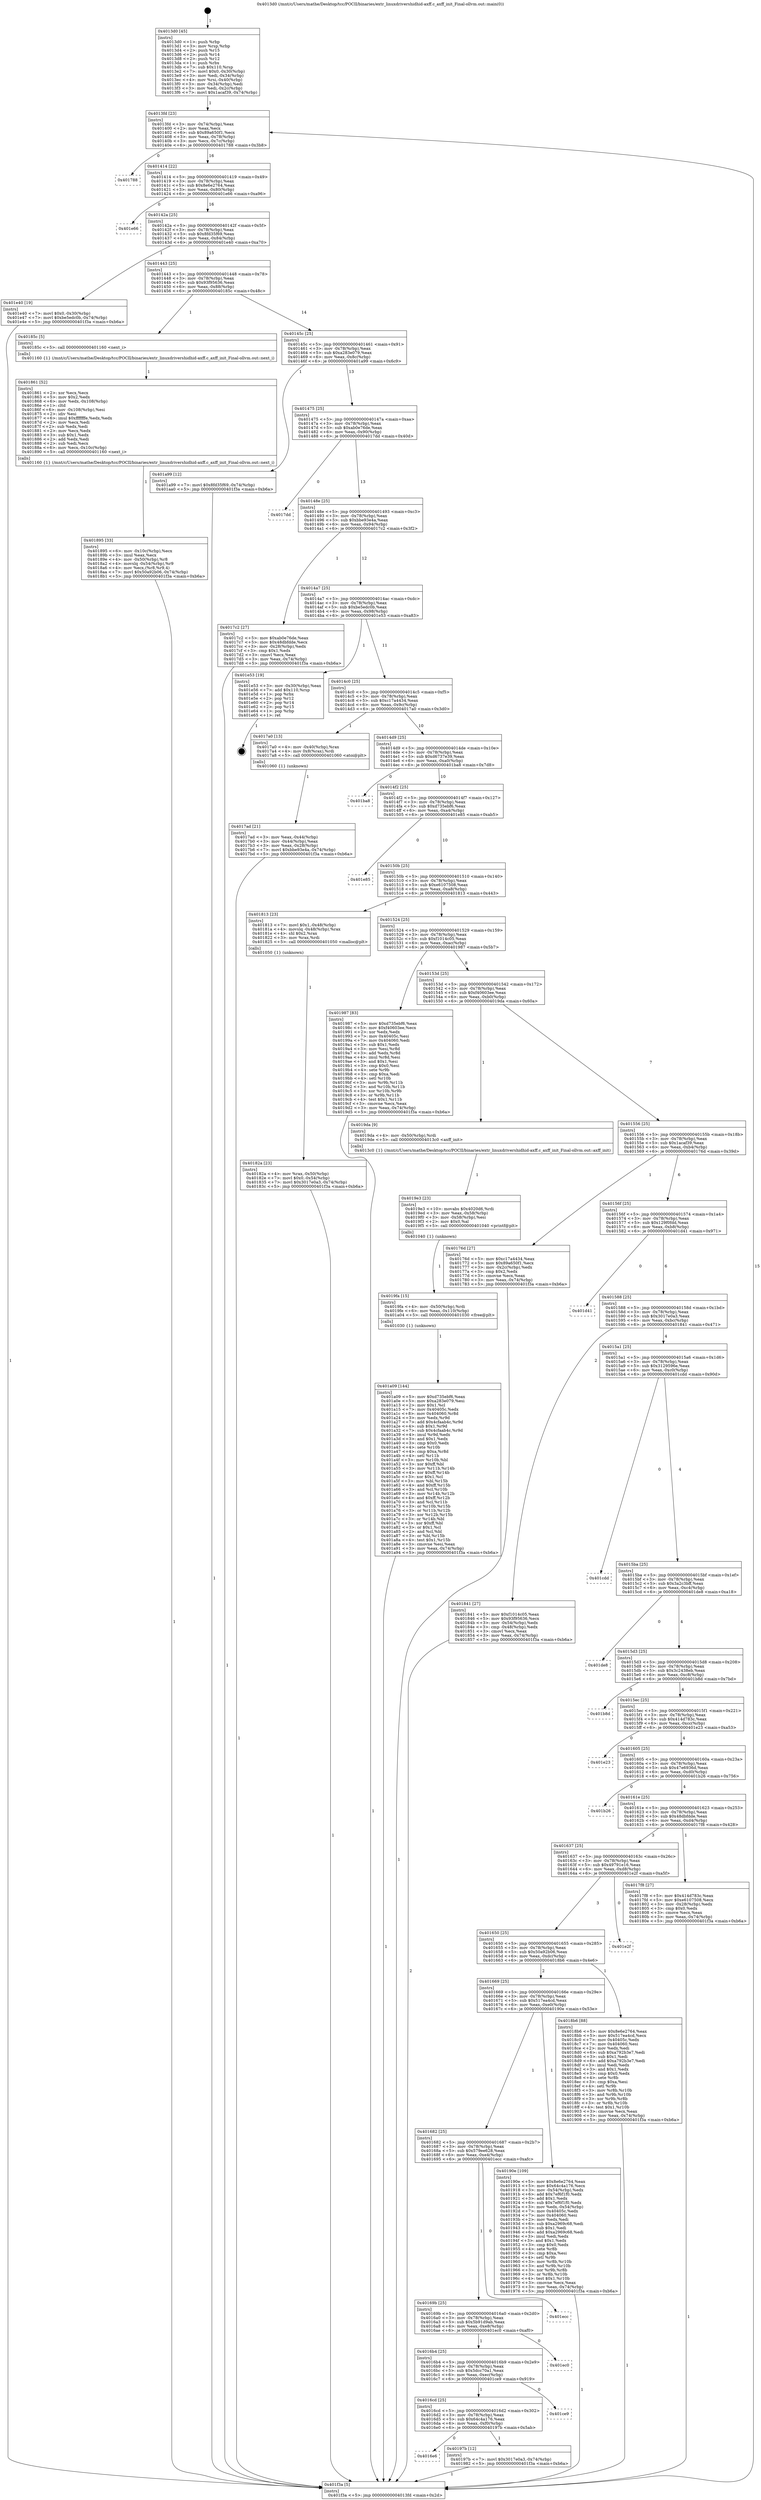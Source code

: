 digraph "0x4013d0" {
  label = "0x4013d0 (/mnt/c/Users/mathe/Desktop/tcc/POCII/binaries/extr_linuxdrivershidhid-axff.c_axff_init_Final-ollvm.out::main(0))"
  labelloc = "t"
  node[shape=record]

  Entry [label="",width=0.3,height=0.3,shape=circle,fillcolor=black,style=filled]
  "0x4013fd" [label="{
     0x4013fd [23]\l
     | [instrs]\l
     &nbsp;&nbsp;0x4013fd \<+3\>: mov -0x74(%rbp),%eax\l
     &nbsp;&nbsp;0x401400 \<+2\>: mov %eax,%ecx\l
     &nbsp;&nbsp;0x401402 \<+6\>: sub $0x89a650f1,%ecx\l
     &nbsp;&nbsp;0x401408 \<+3\>: mov %eax,-0x78(%rbp)\l
     &nbsp;&nbsp;0x40140b \<+3\>: mov %ecx,-0x7c(%rbp)\l
     &nbsp;&nbsp;0x40140e \<+6\>: je 0000000000401788 \<main+0x3b8\>\l
  }"]
  "0x401788" [label="{
     0x401788\l
  }", style=dashed]
  "0x401414" [label="{
     0x401414 [22]\l
     | [instrs]\l
     &nbsp;&nbsp;0x401414 \<+5\>: jmp 0000000000401419 \<main+0x49\>\l
     &nbsp;&nbsp;0x401419 \<+3\>: mov -0x78(%rbp),%eax\l
     &nbsp;&nbsp;0x40141c \<+5\>: sub $0x8e6e2764,%eax\l
     &nbsp;&nbsp;0x401421 \<+3\>: mov %eax,-0x80(%rbp)\l
     &nbsp;&nbsp;0x401424 \<+6\>: je 0000000000401e66 \<main+0xa96\>\l
  }"]
  Exit [label="",width=0.3,height=0.3,shape=circle,fillcolor=black,style=filled,peripheries=2]
  "0x401e66" [label="{
     0x401e66\l
  }", style=dashed]
  "0x40142a" [label="{
     0x40142a [25]\l
     | [instrs]\l
     &nbsp;&nbsp;0x40142a \<+5\>: jmp 000000000040142f \<main+0x5f\>\l
     &nbsp;&nbsp;0x40142f \<+3\>: mov -0x78(%rbp),%eax\l
     &nbsp;&nbsp;0x401432 \<+5\>: sub $0x8fd35f69,%eax\l
     &nbsp;&nbsp;0x401437 \<+6\>: mov %eax,-0x84(%rbp)\l
     &nbsp;&nbsp;0x40143d \<+6\>: je 0000000000401e40 \<main+0xa70\>\l
  }"]
  "0x401a09" [label="{
     0x401a09 [144]\l
     | [instrs]\l
     &nbsp;&nbsp;0x401a09 \<+5\>: mov $0xd735ebf6,%eax\l
     &nbsp;&nbsp;0x401a0e \<+5\>: mov $0xa283e079,%esi\l
     &nbsp;&nbsp;0x401a13 \<+2\>: mov $0x1,%cl\l
     &nbsp;&nbsp;0x401a15 \<+7\>: mov 0x40405c,%edx\l
     &nbsp;&nbsp;0x401a1c \<+8\>: mov 0x404060,%r8d\l
     &nbsp;&nbsp;0x401a24 \<+3\>: mov %edx,%r9d\l
     &nbsp;&nbsp;0x401a27 \<+7\>: add $0x4cfaab4c,%r9d\l
     &nbsp;&nbsp;0x401a2e \<+4\>: sub $0x1,%r9d\l
     &nbsp;&nbsp;0x401a32 \<+7\>: sub $0x4cfaab4c,%r9d\l
     &nbsp;&nbsp;0x401a39 \<+4\>: imul %r9d,%edx\l
     &nbsp;&nbsp;0x401a3d \<+3\>: and $0x1,%edx\l
     &nbsp;&nbsp;0x401a40 \<+3\>: cmp $0x0,%edx\l
     &nbsp;&nbsp;0x401a43 \<+4\>: sete %r10b\l
     &nbsp;&nbsp;0x401a47 \<+4\>: cmp $0xa,%r8d\l
     &nbsp;&nbsp;0x401a4b \<+4\>: setl %r11b\l
     &nbsp;&nbsp;0x401a4f \<+3\>: mov %r10b,%bl\l
     &nbsp;&nbsp;0x401a52 \<+3\>: xor $0xff,%bl\l
     &nbsp;&nbsp;0x401a55 \<+3\>: mov %r11b,%r14b\l
     &nbsp;&nbsp;0x401a58 \<+4\>: xor $0xff,%r14b\l
     &nbsp;&nbsp;0x401a5c \<+3\>: xor $0x1,%cl\l
     &nbsp;&nbsp;0x401a5f \<+3\>: mov %bl,%r15b\l
     &nbsp;&nbsp;0x401a62 \<+4\>: and $0xff,%r15b\l
     &nbsp;&nbsp;0x401a66 \<+3\>: and %cl,%r10b\l
     &nbsp;&nbsp;0x401a69 \<+3\>: mov %r14b,%r12b\l
     &nbsp;&nbsp;0x401a6c \<+4\>: and $0xff,%r12b\l
     &nbsp;&nbsp;0x401a70 \<+3\>: and %cl,%r11b\l
     &nbsp;&nbsp;0x401a73 \<+3\>: or %r10b,%r15b\l
     &nbsp;&nbsp;0x401a76 \<+3\>: or %r11b,%r12b\l
     &nbsp;&nbsp;0x401a79 \<+3\>: xor %r12b,%r15b\l
     &nbsp;&nbsp;0x401a7c \<+3\>: or %r14b,%bl\l
     &nbsp;&nbsp;0x401a7f \<+3\>: xor $0xff,%bl\l
     &nbsp;&nbsp;0x401a82 \<+3\>: or $0x1,%cl\l
     &nbsp;&nbsp;0x401a85 \<+2\>: and %cl,%bl\l
     &nbsp;&nbsp;0x401a87 \<+3\>: or %bl,%r15b\l
     &nbsp;&nbsp;0x401a8a \<+4\>: test $0x1,%r15b\l
     &nbsp;&nbsp;0x401a8e \<+3\>: cmovne %esi,%eax\l
     &nbsp;&nbsp;0x401a91 \<+3\>: mov %eax,-0x74(%rbp)\l
     &nbsp;&nbsp;0x401a94 \<+5\>: jmp 0000000000401f3a \<main+0xb6a\>\l
  }"]
  "0x401e40" [label="{
     0x401e40 [19]\l
     | [instrs]\l
     &nbsp;&nbsp;0x401e40 \<+7\>: movl $0x0,-0x30(%rbp)\l
     &nbsp;&nbsp;0x401e47 \<+7\>: movl $0xbe5edc0b,-0x74(%rbp)\l
     &nbsp;&nbsp;0x401e4e \<+5\>: jmp 0000000000401f3a \<main+0xb6a\>\l
  }"]
  "0x401443" [label="{
     0x401443 [25]\l
     | [instrs]\l
     &nbsp;&nbsp;0x401443 \<+5\>: jmp 0000000000401448 \<main+0x78\>\l
     &nbsp;&nbsp;0x401448 \<+3\>: mov -0x78(%rbp),%eax\l
     &nbsp;&nbsp;0x40144b \<+5\>: sub $0x93f95636,%eax\l
     &nbsp;&nbsp;0x401450 \<+6\>: mov %eax,-0x88(%rbp)\l
     &nbsp;&nbsp;0x401456 \<+6\>: je 000000000040185c \<main+0x48c\>\l
  }"]
  "0x4019fa" [label="{
     0x4019fa [15]\l
     | [instrs]\l
     &nbsp;&nbsp;0x4019fa \<+4\>: mov -0x50(%rbp),%rdi\l
     &nbsp;&nbsp;0x4019fe \<+6\>: mov %eax,-0x110(%rbp)\l
     &nbsp;&nbsp;0x401a04 \<+5\>: call 0000000000401030 \<free@plt\>\l
     | [calls]\l
     &nbsp;&nbsp;0x401030 \{1\} (unknown)\l
  }"]
  "0x40185c" [label="{
     0x40185c [5]\l
     | [instrs]\l
     &nbsp;&nbsp;0x40185c \<+5\>: call 0000000000401160 \<next_i\>\l
     | [calls]\l
     &nbsp;&nbsp;0x401160 \{1\} (/mnt/c/Users/mathe/Desktop/tcc/POCII/binaries/extr_linuxdrivershidhid-axff.c_axff_init_Final-ollvm.out::next_i)\l
  }"]
  "0x40145c" [label="{
     0x40145c [25]\l
     | [instrs]\l
     &nbsp;&nbsp;0x40145c \<+5\>: jmp 0000000000401461 \<main+0x91\>\l
     &nbsp;&nbsp;0x401461 \<+3\>: mov -0x78(%rbp),%eax\l
     &nbsp;&nbsp;0x401464 \<+5\>: sub $0xa283e079,%eax\l
     &nbsp;&nbsp;0x401469 \<+6\>: mov %eax,-0x8c(%rbp)\l
     &nbsp;&nbsp;0x40146f \<+6\>: je 0000000000401a99 \<main+0x6c9\>\l
  }"]
  "0x4019e3" [label="{
     0x4019e3 [23]\l
     | [instrs]\l
     &nbsp;&nbsp;0x4019e3 \<+10\>: movabs $0x4020d6,%rdi\l
     &nbsp;&nbsp;0x4019ed \<+3\>: mov %eax,-0x58(%rbp)\l
     &nbsp;&nbsp;0x4019f0 \<+3\>: mov -0x58(%rbp),%esi\l
     &nbsp;&nbsp;0x4019f3 \<+2\>: mov $0x0,%al\l
     &nbsp;&nbsp;0x4019f5 \<+5\>: call 0000000000401040 \<printf@plt\>\l
     | [calls]\l
     &nbsp;&nbsp;0x401040 \{1\} (unknown)\l
  }"]
  "0x401a99" [label="{
     0x401a99 [12]\l
     | [instrs]\l
     &nbsp;&nbsp;0x401a99 \<+7\>: movl $0x8fd35f69,-0x74(%rbp)\l
     &nbsp;&nbsp;0x401aa0 \<+5\>: jmp 0000000000401f3a \<main+0xb6a\>\l
  }"]
  "0x401475" [label="{
     0x401475 [25]\l
     | [instrs]\l
     &nbsp;&nbsp;0x401475 \<+5\>: jmp 000000000040147a \<main+0xaa\>\l
     &nbsp;&nbsp;0x40147a \<+3\>: mov -0x78(%rbp),%eax\l
     &nbsp;&nbsp;0x40147d \<+5\>: sub $0xab0e76de,%eax\l
     &nbsp;&nbsp;0x401482 \<+6\>: mov %eax,-0x90(%rbp)\l
     &nbsp;&nbsp;0x401488 \<+6\>: je 00000000004017dd \<main+0x40d\>\l
  }"]
  "0x4016e6" [label="{
     0x4016e6\l
  }", style=dashed]
  "0x4017dd" [label="{
     0x4017dd\l
  }", style=dashed]
  "0x40148e" [label="{
     0x40148e [25]\l
     | [instrs]\l
     &nbsp;&nbsp;0x40148e \<+5\>: jmp 0000000000401493 \<main+0xc3\>\l
     &nbsp;&nbsp;0x401493 \<+3\>: mov -0x78(%rbp),%eax\l
     &nbsp;&nbsp;0x401496 \<+5\>: sub $0xbbe93e4a,%eax\l
     &nbsp;&nbsp;0x40149b \<+6\>: mov %eax,-0x94(%rbp)\l
     &nbsp;&nbsp;0x4014a1 \<+6\>: je 00000000004017c2 \<main+0x3f2\>\l
  }"]
  "0x40197b" [label="{
     0x40197b [12]\l
     | [instrs]\l
     &nbsp;&nbsp;0x40197b \<+7\>: movl $0x3017e0a3,-0x74(%rbp)\l
     &nbsp;&nbsp;0x401982 \<+5\>: jmp 0000000000401f3a \<main+0xb6a\>\l
  }"]
  "0x4017c2" [label="{
     0x4017c2 [27]\l
     | [instrs]\l
     &nbsp;&nbsp;0x4017c2 \<+5\>: mov $0xab0e76de,%eax\l
     &nbsp;&nbsp;0x4017c7 \<+5\>: mov $0x48dbfdde,%ecx\l
     &nbsp;&nbsp;0x4017cc \<+3\>: mov -0x28(%rbp),%edx\l
     &nbsp;&nbsp;0x4017cf \<+3\>: cmp $0x1,%edx\l
     &nbsp;&nbsp;0x4017d2 \<+3\>: cmovl %ecx,%eax\l
     &nbsp;&nbsp;0x4017d5 \<+3\>: mov %eax,-0x74(%rbp)\l
     &nbsp;&nbsp;0x4017d8 \<+5\>: jmp 0000000000401f3a \<main+0xb6a\>\l
  }"]
  "0x4014a7" [label="{
     0x4014a7 [25]\l
     | [instrs]\l
     &nbsp;&nbsp;0x4014a7 \<+5\>: jmp 00000000004014ac \<main+0xdc\>\l
     &nbsp;&nbsp;0x4014ac \<+3\>: mov -0x78(%rbp),%eax\l
     &nbsp;&nbsp;0x4014af \<+5\>: sub $0xbe5edc0b,%eax\l
     &nbsp;&nbsp;0x4014b4 \<+6\>: mov %eax,-0x98(%rbp)\l
     &nbsp;&nbsp;0x4014ba \<+6\>: je 0000000000401e53 \<main+0xa83\>\l
  }"]
  "0x4016cd" [label="{
     0x4016cd [25]\l
     | [instrs]\l
     &nbsp;&nbsp;0x4016cd \<+5\>: jmp 00000000004016d2 \<main+0x302\>\l
     &nbsp;&nbsp;0x4016d2 \<+3\>: mov -0x78(%rbp),%eax\l
     &nbsp;&nbsp;0x4016d5 \<+5\>: sub $0x64c4a176,%eax\l
     &nbsp;&nbsp;0x4016da \<+6\>: mov %eax,-0xf0(%rbp)\l
     &nbsp;&nbsp;0x4016e0 \<+6\>: je 000000000040197b \<main+0x5ab\>\l
  }"]
  "0x401e53" [label="{
     0x401e53 [19]\l
     | [instrs]\l
     &nbsp;&nbsp;0x401e53 \<+3\>: mov -0x30(%rbp),%eax\l
     &nbsp;&nbsp;0x401e56 \<+7\>: add $0x110,%rsp\l
     &nbsp;&nbsp;0x401e5d \<+1\>: pop %rbx\l
     &nbsp;&nbsp;0x401e5e \<+2\>: pop %r12\l
     &nbsp;&nbsp;0x401e60 \<+2\>: pop %r14\l
     &nbsp;&nbsp;0x401e62 \<+2\>: pop %r15\l
     &nbsp;&nbsp;0x401e64 \<+1\>: pop %rbp\l
     &nbsp;&nbsp;0x401e65 \<+1\>: ret\l
  }"]
  "0x4014c0" [label="{
     0x4014c0 [25]\l
     | [instrs]\l
     &nbsp;&nbsp;0x4014c0 \<+5\>: jmp 00000000004014c5 \<main+0xf5\>\l
     &nbsp;&nbsp;0x4014c5 \<+3\>: mov -0x78(%rbp),%eax\l
     &nbsp;&nbsp;0x4014c8 \<+5\>: sub $0xc17a4434,%eax\l
     &nbsp;&nbsp;0x4014cd \<+6\>: mov %eax,-0x9c(%rbp)\l
     &nbsp;&nbsp;0x4014d3 \<+6\>: je 00000000004017a0 \<main+0x3d0\>\l
  }"]
  "0x401ce9" [label="{
     0x401ce9\l
  }", style=dashed]
  "0x4017a0" [label="{
     0x4017a0 [13]\l
     | [instrs]\l
     &nbsp;&nbsp;0x4017a0 \<+4\>: mov -0x40(%rbp),%rax\l
     &nbsp;&nbsp;0x4017a4 \<+4\>: mov 0x8(%rax),%rdi\l
     &nbsp;&nbsp;0x4017a8 \<+5\>: call 0000000000401060 \<atoi@plt\>\l
     | [calls]\l
     &nbsp;&nbsp;0x401060 \{1\} (unknown)\l
  }"]
  "0x4014d9" [label="{
     0x4014d9 [25]\l
     | [instrs]\l
     &nbsp;&nbsp;0x4014d9 \<+5\>: jmp 00000000004014de \<main+0x10e\>\l
     &nbsp;&nbsp;0x4014de \<+3\>: mov -0x78(%rbp),%eax\l
     &nbsp;&nbsp;0x4014e1 \<+5\>: sub $0xd6737e39,%eax\l
     &nbsp;&nbsp;0x4014e6 \<+6\>: mov %eax,-0xa0(%rbp)\l
     &nbsp;&nbsp;0x4014ec \<+6\>: je 0000000000401ba8 \<main+0x7d8\>\l
  }"]
  "0x4016b4" [label="{
     0x4016b4 [25]\l
     | [instrs]\l
     &nbsp;&nbsp;0x4016b4 \<+5\>: jmp 00000000004016b9 \<main+0x2e9\>\l
     &nbsp;&nbsp;0x4016b9 \<+3\>: mov -0x78(%rbp),%eax\l
     &nbsp;&nbsp;0x4016bc \<+5\>: sub $0x5dcc70a1,%eax\l
     &nbsp;&nbsp;0x4016c1 \<+6\>: mov %eax,-0xec(%rbp)\l
     &nbsp;&nbsp;0x4016c7 \<+6\>: je 0000000000401ce9 \<main+0x919\>\l
  }"]
  "0x401ba8" [label="{
     0x401ba8\l
  }", style=dashed]
  "0x4014f2" [label="{
     0x4014f2 [25]\l
     | [instrs]\l
     &nbsp;&nbsp;0x4014f2 \<+5\>: jmp 00000000004014f7 \<main+0x127\>\l
     &nbsp;&nbsp;0x4014f7 \<+3\>: mov -0x78(%rbp),%eax\l
     &nbsp;&nbsp;0x4014fa \<+5\>: sub $0xd735ebf6,%eax\l
     &nbsp;&nbsp;0x4014ff \<+6\>: mov %eax,-0xa4(%rbp)\l
     &nbsp;&nbsp;0x401505 \<+6\>: je 0000000000401e85 \<main+0xab5\>\l
  }"]
  "0x401ec0" [label="{
     0x401ec0\l
  }", style=dashed]
  "0x401e85" [label="{
     0x401e85\l
  }", style=dashed]
  "0x40150b" [label="{
     0x40150b [25]\l
     | [instrs]\l
     &nbsp;&nbsp;0x40150b \<+5\>: jmp 0000000000401510 \<main+0x140\>\l
     &nbsp;&nbsp;0x401510 \<+3\>: mov -0x78(%rbp),%eax\l
     &nbsp;&nbsp;0x401513 \<+5\>: sub $0xe6107508,%eax\l
     &nbsp;&nbsp;0x401518 \<+6\>: mov %eax,-0xa8(%rbp)\l
     &nbsp;&nbsp;0x40151e \<+6\>: je 0000000000401813 \<main+0x443\>\l
  }"]
  "0x40169b" [label="{
     0x40169b [25]\l
     | [instrs]\l
     &nbsp;&nbsp;0x40169b \<+5\>: jmp 00000000004016a0 \<main+0x2d0\>\l
     &nbsp;&nbsp;0x4016a0 \<+3\>: mov -0x78(%rbp),%eax\l
     &nbsp;&nbsp;0x4016a3 \<+5\>: sub $0x5b91d9ab,%eax\l
     &nbsp;&nbsp;0x4016a8 \<+6\>: mov %eax,-0xe8(%rbp)\l
     &nbsp;&nbsp;0x4016ae \<+6\>: je 0000000000401ec0 \<main+0xaf0\>\l
  }"]
  "0x401813" [label="{
     0x401813 [23]\l
     | [instrs]\l
     &nbsp;&nbsp;0x401813 \<+7\>: movl $0x1,-0x48(%rbp)\l
     &nbsp;&nbsp;0x40181a \<+4\>: movslq -0x48(%rbp),%rax\l
     &nbsp;&nbsp;0x40181e \<+4\>: shl $0x2,%rax\l
     &nbsp;&nbsp;0x401822 \<+3\>: mov %rax,%rdi\l
     &nbsp;&nbsp;0x401825 \<+5\>: call 0000000000401050 \<malloc@plt\>\l
     | [calls]\l
     &nbsp;&nbsp;0x401050 \{1\} (unknown)\l
  }"]
  "0x401524" [label="{
     0x401524 [25]\l
     | [instrs]\l
     &nbsp;&nbsp;0x401524 \<+5\>: jmp 0000000000401529 \<main+0x159\>\l
     &nbsp;&nbsp;0x401529 \<+3\>: mov -0x78(%rbp),%eax\l
     &nbsp;&nbsp;0x40152c \<+5\>: sub $0xf1014c05,%eax\l
     &nbsp;&nbsp;0x401531 \<+6\>: mov %eax,-0xac(%rbp)\l
     &nbsp;&nbsp;0x401537 \<+6\>: je 0000000000401987 \<main+0x5b7\>\l
  }"]
  "0x401ecc" [label="{
     0x401ecc\l
  }", style=dashed]
  "0x401987" [label="{
     0x401987 [83]\l
     | [instrs]\l
     &nbsp;&nbsp;0x401987 \<+5\>: mov $0xd735ebf6,%eax\l
     &nbsp;&nbsp;0x40198c \<+5\>: mov $0xf40603ee,%ecx\l
     &nbsp;&nbsp;0x401991 \<+2\>: xor %edx,%edx\l
     &nbsp;&nbsp;0x401993 \<+7\>: mov 0x40405c,%esi\l
     &nbsp;&nbsp;0x40199a \<+7\>: mov 0x404060,%edi\l
     &nbsp;&nbsp;0x4019a1 \<+3\>: sub $0x1,%edx\l
     &nbsp;&nbsp;0x4019a4 \<+3\>: mov %esi,%r8d\l
     &nbsp;&nbsp;0x4019a7 \<+3\>: add %edx,%r8d\l
     &nbsp;&nbsp;0x4019aa \<+4\>: imul %r8d,%esi\l
     &nbsp;&nbsp;0x4019ae \<+3\>: and $0x1,%esi\l
     &nbsp;&nbsp;0x4019b1 \<+3\>: cmp $0x0,%esi\l
     &nbsp;&nbsp;0x4019b4 \<+4\>: sete %r9b\l
     &nbsp;&nbsp;0x4019b8 \<+3\>: cmp $0xa,%edi\l
     &nbsp;&nbsp;0x4019bb \<+4\>: setl %r10b\l
     &nbsp;&nbsp;0x4019bf \<+3\>: mov %r9b,%r11b\l
     &nbsp;&nbsp;0x4019c2 \<+3\>: and %r10b,%r11b\l
     &nbsp;&nbsp;0x4019c5 \<+3\>: xor %r10b,%r9b\l
     &nbsp;&nbsp;0x4019c8 \<+3\>: or %r9b,%r11b\l
     &nbsp;&nbsp;0x4019cb \<+4\>: test $0x1,%r11b\l
     &nbsp;&nbsp;0x4019cf \<+3\>: cmovne %ecx,%eax\l
     &nbsp;&nbsp;0x4019d2 \<+3\>: mov %eax,-0x74(%rbp)\l
     &nbsp;&nbsp;0x4019d5 \<+5\>: jmp 0000000000401f3a \<main+0xb6a\>\l
  }"]
  "0x40153d" [label="{
     0x40153d [25]\l
     | [instrs]\l
     &nbsp;&nbsp;0x40153d \<+5\>: jmp 0000000000401542 \<main+0x172\>\l
     &nbsp;&nbsp;0x401542 \<+3\>: mov -0x78(%rbp),%eax\l
     &nbsp;&nbsp;0x401545 \<+5\>: sub $0xf40603ee,%eax\l
     &nbsp;&nbsp;0x40154a \<+6\>: mov %eax,-0xb0(%rbp)\l
     &nbsp;&nbsp;0x401550 \<+6\>: je 00000000004019da \<main+0x60a\>\l
  }"]
  "0x401682" [label="{
     0x401682 [25]\l
     | [instrs]\l
     &nbsp;&nbsp;0x401682 \<+5\>: jmp 0000000000401687 \<main+0x2b7\>\l
     &nbsp;&nbsp;0x401687 \<+3\>: mov -0x78(%rbp),%eax\l
     &nbsp;&nbsp;0x40168a \<+5\>: sub $0x579ee628,%eax\l
     &nbsp;&nbsp;0x40168f \<+6\>: mov %eax,-0xe4(%rbp)\l
     &nbsp;&nbsp;0x401695 \<+6\>: je 0000000000401ecc \<main+0xafc\>\l
  }"]
  "0x4019da" [label="{
     0x4019da [9]\l
     | [instrs]\l
     &nbsp;&nbsp;0x4019da \<+4\>: mov -0x50(%rbp),%rdi\l
     &nbsp;&nbsp;0x4019de \<+5\>: call 00000000004013c0 \<axff_init\>\l
     | [calls]\l
     &nbsp;&nbsp;0x4013c0 \{1\} (/mnt/c/Users/mathe/Desktop/tcc/POCII/binaries/extr_linuxdrivershidhid-axff.c_axff_init_Final-ollvm.out::axff_init)\l
  }"]
  "0x401556" [label="{
     0x401556 [25]\l
     | [instrs]\l
     &nbsp;&nbsp;0x401556 \<+5\>: jmp 000000000040155b \<main+0x18b\>\l
     &nbsp;&nbsp;0x40155b \<+3\>: mov -0x78(%rbp),%eax\l
     &nbsp;&nbsp;0x40155e \<+5\>: sub $0x1acaf39,%eax\l
     &nbsp;&nbsp;0x401563 \<+6\>: mov %eax,-0xb4(%rbp)\l
     &nbsp;&nbsp;0x401569 \<+6\>: je 000000000040176d \<main+0x39d\>\l
  }"]
  "0x40190e" [label="{
     0x40190e [109]\l
     | [instrs]\l
     &nbsp;&nbsp;0x40190e \<+5\>: mov $0x8e6e2764,%eax\l
     &nbsp;&nbsp;0x401913 \<+5\>: mov $0x64c4a176,%ecx\l
     &nbsp;&nbsp;0x401918 \<+3\>: mov -0x54(%rbp),%edx\l
     &nbsp;&nbsp;0x40191b \<+6\>: add $0x7ef6f1f0,%edx\l
     &nbsp;&nbsp;0x401921 \<+3\>: add $0x1,%edx\l
     &nbsp;&nbsp;0x401924 \<+6\>: sub $0x7ef6f1f0,%edx\l
     &nbsp;&nbsp;0x40192a \<+3\>: mov %edx,-0x54(%rbp)\l
     &nbsp;&nbsp;0x40192d \<+7\>: mov 0x40405c,%edx\l
     &nbsp;&nbsp;0x401934 \<+7\>: mov 0x404060,%esi\l
     &nbsp;&nbsp;0x40193b \<+2\>: mov %edx,%edi\l
     &nbsp;&nbsp;0x40193d \<+6\>: sub $0xa2969c68,%edi\l
     &nbsp;&nbsp;0x401943 \<+3\>: sub $0x1,%edi\l
     &nbsp;&nbsp;0x401946 \<+6\>: add $0xa2969c68,%edi\l
     &nbsp;&nbsp;0x40194c \<+3\>: imul %edi,%edx\l
     &nbsp;&nbsp;0x40194f \<+3\>: and $0x1,%edx\l
     &nbsp;&nbsp;0x401952 \<+3\>: cmp $0x0,%edx\l
     &nbsp;&nbsp;0x401955 \<+4\>: sete %r8b\l
     &nbsp;&nbsp;0x401959 \<+3\>: cmp $0xa,%esi\l
     &nbsp;&nbsp;0x40195c \<+4\>: setl %r9b\l
     &nbsp;&nbsp;0x401960 \<+3\>: mov %r8b,%r10b\l
     &nbsp;&nbsp;0x401963 \<+3\>: and %r9b,%r10b\l
     &nbsp;&nbsp;0x401966 \<+3\>: xor %r9b,%r8b\l
     &nbsp;&nbsp;0x401969 \<+3\>: or %r8b,%r10b\l
     &nbsp;&nbsp;0x40196c \<+4\>: test $0x1,%r10b\l
     &nbsp;&nbsp;0x401970 \<+3\>: cmovne %ecx,%eax\l
     &nbsp;&nbsp;0x401973 \<+3\>: mov %eax,-0x74(%rbp)\l
     &nbsp;&nbsp;0x401976 \<+5\>: jmp 0000000000401f3a \<main+0xb6a\>\l
  }"]
  "0x40176d" [label="{
     0x40176d [27]\l
     | [instrs]\l
     &nbsp;&nbsp;0x40176d \<+5\>: mov $0xc17a4434,%eax\l
     &nbsp;&nbsp;0x401772 \<+5\>: mov $0x89a650f1,%ecx\l
     &nbsp;&nbsp;0x401777 \<+3\>: mov -0x2c(%rbp),%edx\l
     &nbsp;&nbsp;0x40177a \<+3\>: cmp $0x2,%edx\l
     &nbsp;&nbsp;0x40177d \<+3\>: cmovne %ecx,%eax\l
     &nbsp;&nbsp;0x401780 \<+3\>: mov %eax,-0x74(%rbp)\l
     &nbsp;&nbsp;0x401783 \<+5\>: jmp 0000000000401f3a \<main+0xb6a\>\l
  }"]
  "0x40156f" [label="{
     0x40156f [25]\l
     | [instrs]\l
     &nbsp;&nbsp;0x40156f \<+5\>: jmp 0000000000401574 \<main+0x1a4\>\l
     &nbsp;&nbsp;0x401574 \<+3\>: mov -0x78(%rbp),%eax\l
     &nbsp;&nbsp;0x401577 \<+5\>: sub $0x129f0fdd,%eax\l
     &nbsp;&nbsp;0x40157c \<+6\>: mov %eax,-0xb8(%rbp)\l
     &nbsp;&nbsp;0x401582 \<+6\>: je 0000000000401d41 \<main+0x971\>\l
  }"]
  "0x401f3a" [label="{
     0x401f3a [5]\l
     | [instrs]\l
     &nbsp;&nbsp;0x401f3a \<+5\>: jmp 00000000004013fd \<main+0x2d\>\l
  }"]
  "0x4013d0" [label="{
     0x4013d0 [45]\l
     | [instrs]\l
     &nbsp;&nbsp;0x4013d0 \<+1\>: push %rbp\l
     &nbsp;&nbsp;0x4013d1 \<+3\>: mov %rsp,%rbp\l
     &nbsp;&nbsp;0x4013d4 \<+2\>: push %r15\l
     &nbsp;&nbsp;0x4013d6 \<+2\>: push %r14\l
     &nbsp;&nbsp;0x4013d8 \<+2\>: push %r12\l
     &nbsp;&nbsp;0x4013da \<+1\>: push %rbx\l
     &nbsp;&nbsp;0x4013db \<+7\>: sub $0x110,%rsp\l
     &nbsp;&nbsp;0x4013e2 \<+7\>: movl $0x0,-0x30(%rbp)\l
     &nbsp;&nbsp;0x4013e9 \<+3\>: mov %edi,-0x34(%rbp)\l
     &nbsp;&nbsp;0x4013ec \<+4\>: mov %rsi,-0x40(%rbp)\l
     &nbsp;&nbsp;0x4013f0 \<+3\>: mov -0x34(%rbp),%edi\l
     &nbsp;&nbsp;0x4013f3 \<+3\>: mov %edi,-0x2c(%rbp)\l
     &nbsp;&nbsp;0x4013f6 \<+7\>: movl $0x1acaf39,-0x74(%rbp)\l
  }"]
  "0x4017ad" [label="{
     0x4017ad [21]\l
     | [instrs]\l
     &nbsp;&nbsp;0x4017ad \<+3\>: mov %eax,-0x44(%rbp)\l
     &nbsp;&nbsp;0x4017b0 \<+3\>: mov -0x44(%rbp),%eax\l
     &nbsp;&nbsp;0x4017b3 \<+3\>: mov %eax,-0x28(%rbp)\l
     &nbsp;&nbsp;0x4017b6 \<+7\>: movl $0xbbe93e4a,-0x74(%rbp)\l
     &nbsp;&nbsp;0x4017bd \<+5\>: jmp 0000000000401f3a \<main+0xb6a\>\l
  }"]
  "0x401669" [label="{
     0x401669 [25]\l
     | [instrs]\l
     &nbsp;&nbsp;0x401669 \<+5\>: jmp 000000000040166e \<main+0x29e\>\l
     &nbsp;&nbsp;0x40166e \<+3\>: mov -0x78(%rbp),%eax\l
     &nbsp;&nbsp;0x401671 \<+5\>: sub $0x517ea4cd,%eax\l
     &nbsp;&nbsp;0x401676 \<+6\>: mov %eax,-0xe0(%rbp)\l
     &nbsp;&nbsp;0x40167c \<+6\>: je 000000000040190e \<main+0x53e\>\l
  }"]
  "0x401d41" [label="{
     0x401d41\l
  }", style=dashed]
  "0x401588" [label="{
     0x401588 [25]\l
     | [instrs]\l
     &nbsp;&nbsp;0x401588 \<+5\>: jmp 000000000040158d \<main+0x1bd\>\l
     &nbsp;&nbsp;0x40158d \<+3\>: mov -0x78(%rbp),%eax\l
     &nbsp;&nbsp;0x401590 \<+5\>: sub $0x3017e0a3,%eax\l
     &nbsp;&nbsp;0x401595 \<+6\>: mov %eax,-0xbc(%rbp)\l
     &nbsp;&nbsp;0x40159b \<+6\>: je 0000000000401841 \<main+0x471\>\l
  }"]
  "0x4018b6" [label="{
     0x4018b6 [88]\l
     | [instrs]\l
     &nbsp;&nbsp;0x4018b6 \<+5\>: mov $0x8e6e2764,%eax\l
     &nbsp;&nbsp;0x4018bb \<+5\>: mov $0x517ea4cd,%ecx\l
     &nbsp;&nbsp;0x4018c0 \<+7\>: mov 0x40405c,%edx\l
     &nbsp;&nbsp;0x4018c7 \<+7\>: mov 0x404060,%esi\l
     &nbsp;&nbsp;0x4018ce \<+2\>: mov %edx,%edi\l
     &nbsp;&nbsp;0x4018d0 \<+6\>: sub $0xa792b3e7,%edi\l
     &nbsp;&nbsp;0x4018d6 \<+3\>: sub $0x1,%edi\l
     &nbsp;&nbsp;0x4018d9 \<+6\>: add $0xa792b3e7,%edi\l
     &nbsp;&nbsp;0x4018df \<+3\>: imul %edi,%edx\l
     &nbsp;&nbsp;0x4018e2 \<+3\>: and $0x1,%edx\l
     &nbsp;&nbsp;0x4018e5 \<+3\>: cmp $0x0,%edx\l
     &nbsp;&nbsp;0x4018e8 \<+4\>: sete %r8b\l
     &nbsp;&nbsp;0x4018ec \<+3\>: cmp $0xa,%esi\l
     &nbsp;&nbsp;0x4018ef \<+4\>: setl %r9b\l
     &nbsp;&nbsp;0x4018f3 \<+3\>: mov %r8b,%r10b\l
     &nbsp;&nbsp;0x4018f6 \<+3\>: and %r9b,%r10b\l
     &nbsp;&nbsp;0x4018f9 \<+3\>: xor %r9b,%r8b\l
     &nbsp;&nbsp;0x4018fc \<+3\>: or %r8b,%r10b\l
     &nbsp;&nbsp;0x4018ff \<+4\>: test $0x1,%r10b\l
     &nbsp;&nbsp;0x401903 \<+3\>: cmovne %ecx,%eax\l
     &nbsp;&nbsp;0x401906 \<+3\>: mov %eax,-0x74(%rbp)\l
     &nbsp;&nbsp;0x401909 \<+5\>: jmp 0000000000401f3a \<main+0xb6a\>\l
  }"]
  "0x401841" [label="{
     0x401841 [27]\l
     | [instrs]\l
     &nbsp;&nbsp;0x401841 \<+5\>: mov $0xf1014c05,%eax\l
     &nbsp;&nbsp;0x401846 \<+5\>: mov $0x93f95636,%ecx\l
     &nbsp;&nbsp;0x40184b \<+3\>: mov -0x54(%rbp),%edx\l
     &nbsp;&nbsp;0x40184e \<+3\>: cmp -0x48(%rbp),%edx\l
     &nbsp;&nbsp;0x401851 \<+3\>: cmovl %ecx,%eax\l
     &nbsp;&nbsp;0x401854 \<+3\>: mov %eax,-0x74(%rbp)\l
     &nbsp;&nbsp;0x401857 \<+5\>: jmp 0000000000401f3a \<main+0xb6a\>\l
  }"]
  "0x4015a1" [label="{
     0x4015a1 [25]\l
     | [instrs]\l
     &nbsp;&nbsp;0x4015a1 \<+5\>: jmp 00000000004015a6 \<main+0x1d6\>\l
     &nbsp;&nbsp;0x4015a6 \<+3\>: mov -0x78(%rbp),%eax\l
     &nbsp;&nbsp;0x4015a9 \<+5\>: sub $0x3129596e,%eax\l
     &nbsp;&nbsp;0x4015ae \<+6\>: mov %eax,-0xc0(%rbp)\l
     &nbsp;&nbsp;0x4015b4 \<+6\>: je 0000000000401cdd \<main+0x90d\>\l
  }"]
  "0x401650" [label="{
     0x401650 [25]\l
     | [instrs]\l
     &nbsp;&nbsp;0x401650 \<+5\>: jmp 0000000000401655 \<main+0x285\>\l
     &nbsp;&nbsp;0x401655 \<+3\>: mov -0x78(%rbp),%eax\l
     &nbsp;&nbsp;0x401658 \<+5\>: sub $0x50a92b06,%eax\l
     &nbsp;&nbsp;0x40165d \<+6\>: mov %eax,-0xdc(%rbp)\l
     &nbsp;&nbsp;0x401663 \<+6\>: je 00000000004018b6 \<main+0x4e6\>\l
  }"]
  "0x401cdd" [label="{
     0x401cdd\l
  }", style=dashed]
  "0x4015ba" [label="{
     0x4015ba [25]\l
     | [instrs]\l
     &nbsp;&nbsp;0x4015ba \<+5\>: jmp 00000000004015bf \<main+0x1ef\>\l
     &nbsp;&nbsp;0x4015bf \<+3\>: mov -0x78(%rbp),%eax\l
     &nbsp;&nbsp;0x4015c2 \<+5\>: sub $0x3a2c3bff,%eax\l
     &nbsp;&nbsp;0x4015c7 \<+6\>: mov %eax,-0xc4(%rbp)\l
     &nbsp;&nbsp;0x4015cd \<+6\>: je 0000000000401de8 \<main+0xa18\>\l
  }"]
  "0x401e2f" [label="{
     0x401e2f\l
  }", style=dashed]
  "0x401de8" [label="{
     0x401de8\l
  }", style=dashed]
  "0x4015d3" [label="{
     0x4015d3 [25]\l
     | [instrs]\l
     &nbsp;&nbsp;0x4015d3 \<+5\>: jmp 00000000004015d8 \<main+0x208\>\l
     &nbsp;&nbsp;0x4015d8 \<+3\>: mov -0x78(%rbp),%eax\l
     &nbsp;&nbsp;0x4015db \<+5\>: sub $0x3c2438eb,%eax\l
     &nbsp;&nbsp;0x4015e0 \<+6\>: mov %eax,-0xc8(%rbp)\l
     &nbsp;&nbsp;0x4015e6 \<+6\>: je 0000000000401b8d \<main+0x7bd\>\l
  }"]
  "0x401895" [label="{
     0x401895 [33]\l
     | [instrs]\l
     &nbsp;&nbsp;0x401895 \<+6\>: mov -0x10c(%rbp),%ecx\l
     &nbsp;&nbsp;0x40189b \<+3\>: imul %eax,%ecx\l
     &nbsp;&nbsp;0x40189e \<+4\>: mov -0x50(%rbp),%r8\l
     &nbsp;&nbsp;0x4018a2 \<+4\>: movslq -0x54(%rbp),%r9\l
     &nbsp;&nbsp;0x4018a6 \<+4\>: mov %ecx,(%r8,%r9,4)\l
     &nbsp;&nbsp;0x4018aa \<+7\>: movl $0x50a92b06,-0x74(%rbp)\l
     &nbsp;&nbsp;0x4018b1 \<+5\>: jmp 0000000000401f3a \<main+0xb6a\>\l
  }"]
  "0x401b8d" [label="{
     0x401b8d\l
  }", style=dashed]
  "0x4015ec" [label="{
     0x4015ec [25]\l
     | [instrs]\l
     &nbsp;&nbsp;0x4015ec \<+5\>: jmp 00000000004015f1 \<main+0x221\>\l
     &nbsp;&nbsp;0x4015f1 \<+3\>: mov -0x78(%rbp),%eax\l
     &nbsp;&nbsp;0x4015f4 \<+5\>: sub $0x414d783c,%eax\l
     &nbsp;&nbsp;0x4015f9 \<+6\>: mov %eax,-0xcc(%rbp)\l
     &nbsp;&nbsp;0x4015ff \<+6\>: je 0000000000401e23 \<main+0xa53\>\l
  }"]
  "0x401861" [label="{
     0x401861 [52]\l
     | [instrs]\l
     &nbsp;&nbsp;0x401861 \<+2\>: xor %ecx,%ecx\l
     &nbsp;&nbsp;0x401863 \<+5\>: mov $0x2,%edx\l
     &nbsp;&nbsp;0x401868 \<+6\>: mov %edx,-0x108(%rbp)\l
     &nbsp;&nbsp;0x40186e \<+1\>: cltd\l
     &nbsp;&nbsp;0x40186f \<+6\>: mov -0x108(%rbp),%esi\l
     &nbsp;&nbsp;0x401875 \<+2\>: idiv %esi\l
     &nbsp;&nbsp;0x401877 \<+6\>: imul $0xfffffffe,%edx,%edx\l
     &nbsp;&nbsp;0x40187d \<+2\>: mov %ecx,%edi\l
     &nbsp;&nbsp;0x40187f \<+2\>: sub %edx,%edi\l
     &nbsp;&nbsp;0x401881 \<+2\>: mov %ecx,%edx\l
     &nbsp;&nbsp;0x401883 \<+3\>: sub $0x1,%edx\l
     &nbsp;&nbsp;0x401886 \<+2\>: add %edx,%edi\l
     &nbsp;&nbsp;0x401888 \<+2\>: sub %edi,%ecx\l
     &nbsp;&nbsp;0x40188a \<+6\>: mov %ecx,-0x10c(%rbp)\l
     &nbsp;&nbsp;0x401890 \<+5\>: call 0000000000401160 \<next_i\>\l
     | [calls]\l
     &nbsp;&nbsp;0x401160 \{1\} (/mnt/c/Users/mathe/Desktop/tcc/POCII/binaries/extr_linuxdrivershidhid-axff.c_axff_init_Final-ollvm.out::next_i)\l
  }"]
  "0x401e23" [label="{
     0x401e23\l
  }", style=dashed]
  "0x401605" [label="{
     0x401605 [25]\l
     | [instrs]\l
     &nbsp;&nbsp;0x401605 \<+5\>: jmp 000000000040160a \<main+0x23a\>\l
     &nbsp;&nbsp;0x40160a \<+3\>: mov -0x78(%rbp),%eax\l
     &nbsp;&nbsp;0x40160d \<+5\>: sub $0x47e6936d,%eax\l
     &nbsp;&nbsp;0x401612 \<+6\>: mov %eax,-0xd0(%rbp)\l
     &nbsp;&nbsp;0x401618 \<+6\>: je 0000000000401b26 \<main+0x756\>\l
  }"]
  "0x40182a" [label="{
     0x40182a [23]\l
     | [instrs]\l
     &nbsp;&nbsp;0x40182a \<+4\>: mov %rax,-0x50(%rbp)\l
     &nbsp;&nbsp;0x40182e \<+7\>: movl $0x0,-0x54(%rbp)\l
     &nbsp;&nbsp;0x401835 \<+7\>: movl $0x3017e0a3,-0x74(%rbp)\l
     &nbsp;&nbsp;0x40183c \<+5\>: jmp 0000000000401f3a \<main+0xb6a\>\l
  }"]
  "0x401b26" [label="{
     0x401b26\l
  }", style=dashed]
  "0x40161e" [label="{
     0x40161e [25]\l
     | [instrs]\l
     &nbsp;&nbsp;0x40161e \<+5\>: jmp 0000000000401623 \<main+0x253\>\l
     &nbsp;&nbsp;0x401623 \<+3\>: mov -0x78(%rbp),%eax\l
     &nbsp;&nbsp;0x401626 \<+5\>: sub $0x48dbfdde,%eax\l
     &nbsp;&nbsp;0x40162b \<+6\>: mov %eax,-0xd4(%rbp)\l
     &nbsp;&nbsp;0x401631 \<+6\>: je 00000000004017f8 \<main+0x428\>\l
  }"]
  "0x401637" [label="{
     0x401637 [25]\l
     | [instrs]\l
     &nbsp;&nbsp;0x401637 \<+5\>: jmp 000000000040163c \<main+0x26c\>\l
     &nbsp;&nbsp;0x40163c \<+3\>: mov -0x78(%rbp),%eax\l
     &nbsp;&nbsp;0x40163f \<+5\>: sub $0x49791e16,%eax\l
     &nbsp;&nbsp;0x401644 \<+6\>: mov %eax,-0xd8(%rbp)\l
     &nbsp;&nbsp;0x40164a \<+6\>: je 0000000000401e2f \<main+0xa5f\>\l
  }"]
  "0x4017f8" [label="{
     0x4017f8 [27]\l
     | [instrs]\l
     &nbsp;&nbsp;0x4017f8 \<+5\>: mov $0x414d783c,%eax\l
     &nbsp;&nbsp;0x4017fd \<+5\>: mov $0xe6107508,%ecx\l
     &nbsp;&nbsp;0x401802 \<+3\>: mov -0x28(%rbp),%edx\l
     &nbsp;&nbsp;0x401805 \<+3\>: cmp $0x0,%edx\l
     &nbsp;&nbsp;0x401808 \<+3\>: cmove %ecx,%eax\l
     &nbsp;&nbsp;0x40180b \<+3\>: mov %eax,-0x74(%rbp)\l
     &nbsp;&nbsp;0x40180e \<+5\>: jmp 0000000000401f3a \<main+0xb6a\>\l
  }"]
  Entry -> "0x4013d0" [label=" 1"]
  "0x4013fd" -> "0x401788" [label=" 0"]
  "0x4013fd" -> "0x401414" [label=" 16"]
  "0x401e53" -> Exit [label=" 1"]
  "0x401414" -> "0x401e66" [label=" 0"]
  "0x401414" -> "0x40142a" [label=" 16"]
  "0x401e40" -> "0x401f3a" [label=" 1"]
  "0x40142a" -> "0x401e40" [label=" 1"]
  "0x40142a" -> "0x401443" [label=" 15"]
  "0x401a99" -> "0x401f3a" [label=" 1"]
  "0x401443" -> "0x40185c" [label=" 1"]
  "0x401443" -> "0x40145c" [label=" 14"]
  "0x401a09" -> "0x401f3a" [label=" 1"]
  "0x40145c" -> "0x401a99" [label=" 1"]
  "0x40145c" -> "0x401475" [label=" 13"]
  "0x4019fa" -> "0x401a09" [label=" 1"]
  "0x401475" -> "0x4017dd" [label=" 0"]
  "0x401475" -> "0x40148e" [label=" 13"]
  "0x4019e3" -> "0x4019fa" [label=" 1"]
  "0x40148e" -> "0x4017c2" [label=" 1"]
  "0x40148e" -> "0x4014a7" [label=" 12"]
  "0x4019da" -> "0x4019e3" [label=" 1"]
  "0x4014a7" -> "0x401e53" [label=" 1"]
  "0x4014a7" -> "0x4014c0" [label=" 11"]
  "0x40197b" -> "0x401f3a" [label=" 1"]
  "0x4014c0" -> "0x4017a0" [label=" 1"]
  "0x4014c0" -> "0x4014d9" [label=" 10"]
  "0x4016cd" -> "0x4016e6" [label=" 0"]
  "0x4014d9" -> "0x401ba8" [label=" 0"]
  "0x4014d9" -> "0x4014f2" [label=" 10"]
  "0x401987" -> "0x401f3a" [label=" 1"]
  "0x4014f2" -> "0x401e85" [label=" 0"]
  "0x4014f2" -> "0x40150b" [label=" 10"]
  "0x4016b4" -> "0x4016cd" [label=" 1"]
  "0x40150b" -> "0x401813" [label=" 1"]
  "0x40150b" -> "0x401524" [label=" 9"]
  "0x4016cd" -> "0x40197b" [label=" 1"]
  "0x401524" -> "0x401987" [label=" 1"]
  "0x401524" -> "0x40153d" [label=" 8"]
  "0x40169b" -> "0x4016b4" [label=" 1"]
  "0x40153d" -> "0x4019da" [label=" 1"]
  "0x40153d" -> "0x401556" [label=" 7"]
  "0x4016b4" -> "0x401ce9" [label=" 0"]
  "0x401556" -> "0x40176d" [label=" 1"]
  "0x401556" -> "0x40156f" [label=" 6"]
  "0x40176d" -> "0x401f3a" [label=" 1"]
  "0x4013d0" -> "0x4013fd" [label=" 1"]
  "0x401f3a" -> "0x4013fd" [label=" 15"]
  "0x4017a0" -> "0x4017ad" [label=" 1"]
  "0x4017ad" -> "0x401f3a" [label=" 1"]
  "0x4017c2" -> "0x401f3a" [label=" 1"]
  "0x401682" -> "0x40169b" [label=" 1"]
  "0x40156f" -> "0x401d41" [label=" 0"]
  "0x40156f" -> "0x401588" [label=" 6"]
  "0x40169b" -> "0x401ec0" [label=" 0"]
  "0x401588" -> "0x401841" [label=" 2"]
  "0x401588" -> "0x4015a1" [label=" 4"]
  "0x40190e" -> "0x401f3a" [label=" 1"]
  "0x4015a1" -> "0x401cdd" [label=" 0"]
  "0x4015a1" -> "0x4015ba" [label=" 4"]
  "0x401669" -> "0x40190e" [label=" 1"]
  "0x4015ba" -> "0x401de8" [label=" 0"]
  "0x4015ba" -> "0x4015d3" [label=" 4"]
  "0x401682" -> "0x401ecc" [label=" 0"]
  "0x4015d3" -> "0x401b8d" [label=" 0"]
  "0x4015d3" -> "0x4015ec" [label=" 4"]
  "0x401650" -> "0x401669" [label=" 2"]
  "0x4015ec" -> "0x401e23" [label=" 0"]
  "0x4015ec" -> "0x401605" [label=" 4"]
  "0x401650" -> "0x4018b6" [label=" 1"]
  "0x401605" -> "0x401b26" [label=" 0"]
  "0x401605" -> "0x40161e" [label=" 4"]
  "0x401669" -> "0x401682" [label=" 1"]
  "0x40161e" -> "0x4017f8" [label=" 1"]
  "0x40161e" -> "0x401637" [label=" 3"]
  "0x4017f8" -> "0x401f3a" [label=" 1"]
  "0x401813" -> "0x40182a" [label=" 1"]
  "0x40182a" -> "0x401f3a" [label=" 1"]
  "0x401841" -> "0x401f3a" [label=" 2"]
  "0x40185c" -> "0x401861" [label=" 1"]
  "0x401861" -> "0x401895" [label=" 1"]
  "0x401895" -> "0x401f3a" [label=" 1"]
  "0x4018b6" -> "0x401f3a" [label=" 1"]
  "0x401637" -> "0x401e2f" [label=" 0"]
  "0x401637" -> "0x401650" [label=" 3"]
}
